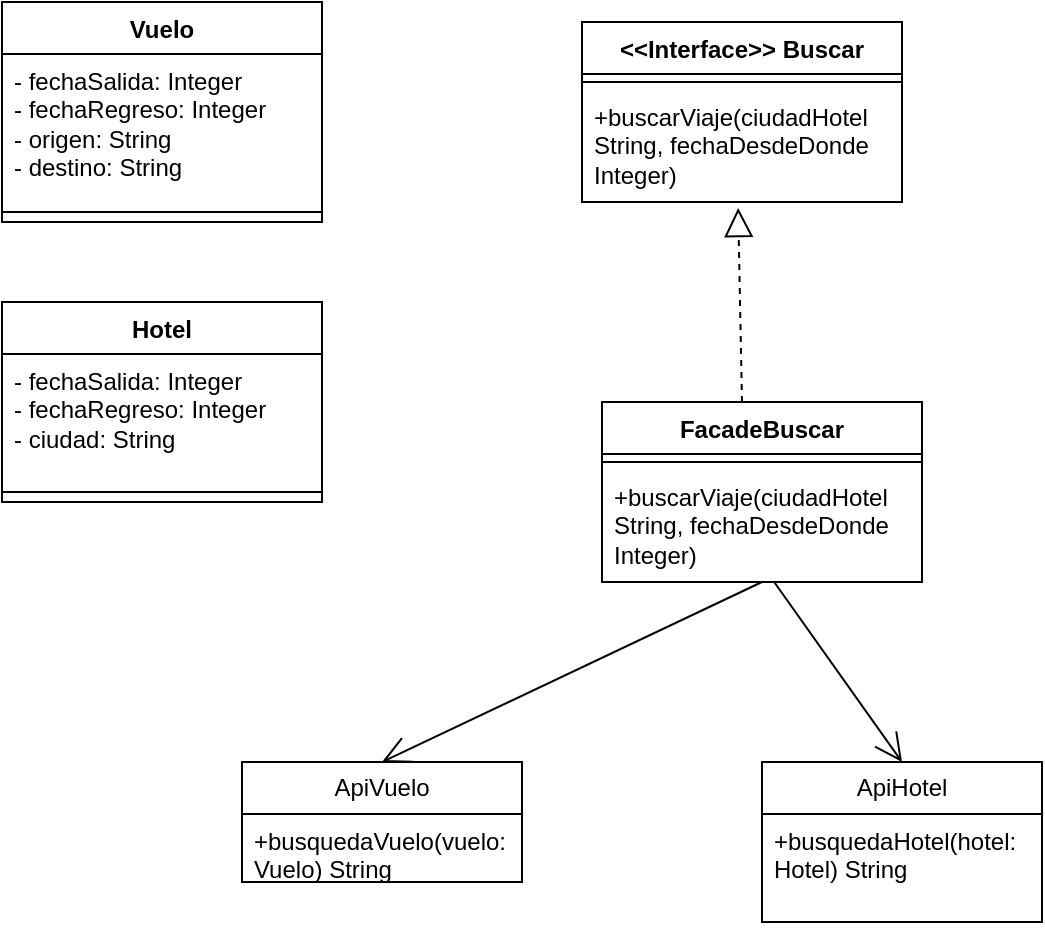 <mxfile version="21.3.2" type="device">
  <diagram name="Page-1" id="ckhyDdBjdf7VV-SoTYt0">
    <mxGraphModel dx="1434" dy="764" grid="1" gridSize="10" guides="1" tooltips="1" connect="1" arrows="1" fold="1" page="1" pageScale="1" pageWidth="827" pageHeight="1169" math="0" shadow="0">
      <root>
        <mxCell id="0" />
        <mxCell id="1" parent="0" />
        <mxCell id="PssZCjCMArQX7xHpVJHe-1" value="Vuelo" style="swimlane;fontStyle=1;align=center;verticalAlign=top;childLayout=stackLayout;horizontal=1;startSize=26;horizontalStack=0;resizeParent=1;resizeParentMax=0;resizeLast=0;collapsible=1;marginBottom=0;whiteSpace=wrap;html=1;" vertex="1" parent="1">
          <mxGeometry x="140" y="110" width="160" height="110" as="geometry" />
        </mxCell>
        <mxCell id="PssZCjCMArQX7xHpVJHe-2" value="- fechaSalida: Integer&lt;br&gt;- fechaRegreso: Integer&lt;br&gt;- origen: String&lt;br&gt;- destino: String" style="text;strokeColor=none;fillColor=none;align=left;verticalAlign=top;spacingLeft=4;spacingRight=4;overflow=hidden;rotatable=0;points=[[0,0.5],[1,0.5]];portConstraint=eastwest;whiteSpace=wrap;html=1;" vertex="1" parent="PssZCjCMArQX7xHpVJHe-1">
          <mxGeometry y="26" width="160" height="74" as="geometry" />
        </mxCell>
        <mxCell id="PssZCjCMArQX7xHpVJHe-3" value="" style="line;strokeWidth=1;fillColor=none;align=left;verticalAlign=middle;spacingTop=-1;spacingLeft=3;spacingRight=3;rotatable=0;labelPosition=right;points=[];portConstraint=eastwest;strokeColor=inherit;" vertex="1" parent="PssZCjCMArQX7xHpVJHe-1">
          <mxGeometry y="100" width="160" height="10" as="geometry" />
        </mxCell>
        <mxCell id="PssZCjCMArQX7xHpVJHe-5" value="Hotel" style="swimlane;fontStyle=1;align=center;verticalAlign=top;childLayout=stackLayout;horizontal=1;startSize=26;horizontalStack=0;resizeParent=1;resizeParentMax=0;resizeLast=0;collapsible=1;marginBottom=0;whiteSpace=wrap;html=1;" vertex="1" parent="1">
          <mxGeometry x="140" y="260" width="160" height="100" as="geometry" />
        </mxCell>
        <mxCell id="PssZCjCMArQX7xHpVJHe-6" value="- fechaSalida: Integer&lt;br&gt;- fechaRegreso: Integer&lt;br&gt;- ciudad: String" style="text;strokeColor=none;fillColor=none;align=left;verticalAlign=top;spacingLeft=4;spacingRight=4;overflow=hidden;rotatable=0;points=[[0,0.5],[1,0.5]];portConstraint=eastwest;whiteSpace=wrap;html=1;" vertex="1" parent="PssZCjCMArQX7xHpVJHe-5">
          <mxGeometry y="26" width="160" height="64" as="geometry" />
        </mxCell>
        <mxCell id="PssZCjCMArQX7xHpVJHe-7" value="" style="line;strokeWidth=1;fillColor=none;align=left;verticalAlign=middle;spacingTop=-1;spacingLeft=3;spacingRight=3;rotatable=0;labelPosition=right;points=[];portConstraint=eastwest;strokeColor=inherit;" vertex="1" parent="PssZCjCMArQX7xHpVJHe-5">
          <mxGeometry y="90" width="160" height="10" as="geometry" />
        </mxCell>
        <mxCell id="PssZCjCMArQX7xHpVJHe-8" value="&amp;lt;&amp;lt;Interface&amp;gt;&amp;gt; Buscar" style="swimlane;fontStyle=1;align=center;verticalAlign=top;childLayout=stackLayout;horizontal=1;startSize=26;horizontalStack=0;resizeParent=1;resizeParentMax=0;resizeLast=0;collapsible=1;marginBottom=0;whiteSpace=wrap;html=1;" vertex="1" parent="1">
          <mxGeometry x="430" y="120" width="160" height="90" as="geometry" />
        </mxCell>
        <mxCell id="PssZCjCMArQX7xHpVJHe-10" value="" style="line;strokeWidth=1;fillColor=none;align=left;verticalAlign=middle;spacingTop=-1;spacingLeft=3;spacingRight=3;rotatable=0;labelPosition=right;points=[];portConstraint=eastwest;strokeColor=inherit;" vertex="1" parent="PssZCjCMArQX7xHpVJHe-8">
          <mxGeometry y="26" width="160" height="8" as="geometry" />
        </mxCell>
        <mxCell id="PssZCjCMArQX7xHpVJHe-11" value="+buscarViaje(ciudadHotel String, fechaDesdeDonde Integer)" style="text;strokeColor=none;fillColor=none;align=left;verticalAlign=top;spacingLeft=4;spacingRight=4;overflow=hidden;rotatable=0;points=[[0,0.5],[1,0.5]];portConstraint=eastwest;whiteSpace=wrap;html=1;" vertex="1" parent="PssZCjCMArQX7xHpVJHe-8">
          <mxGeometry y="34" width="160" height="56" as="geometry" />
        </mxCell>
        <mxCell id="PssZCjCMArQX7xHpVJHe-12" value="FacadeBuscar" style="swimlane;fontStyle=1;align=center;verticalAlign=top;childLayout=stackLayout;horizontal=1;startSize=26;horizontalStack=0;resizeParent=1;resizeParentMax=0;resizeLast=0;collapsible=1;marginBottom=0;whiteSpace=wrap;html=1;" vertex="1" parent="1">
          <mxGeometry x="440" y="310" width="160" height="90" as="geometry" />
        </mxCell>
        <mxCell id="PssZCjCMArQX7xHpVJHe-25" value="" style="endArrow=block;dashed=1;endFill=0;endSize=12;html=1;rounded=0;entryX=0.488;entryY=1.054;entryDx=0;entryDy=0;entryPerimeter=0;" edge="1" parent="PssZCjCMArQX7xHpVJHe-12" target="PssZCjCMArQX7xHpVJHe-11">
          <mxGeometry width="160" relative="1" as="geometry">
            <mxPoint x="70" as="sourcePoint" />
            <mxPoint x="230" as="targetPoint" />
          </mxGeometry>
        </mxCell>
        <mxCell id="PssZCjCMArQX7xHpVJHe-14" value="" style="line;strokeWidth=1;fillColor=none;align=left;verticalAlign=middle;spacingTop=-1;spacingLeft=3;spacingRight=3;rotatable=0;labelPosition=right;points=[];portConstraint=eastwest;strokeColor=inherit;" vertex="1" parent="PssZCjCMArQX7xHpVJHe-12">
          <mxGeometry y="26" width="160" height="8" as="geometry" />
        </mxCell>
        <mxCell id="PssZCjCMArQX7xHpVJHe-15" value="+buscarViaje(ciudadHotel String, fechaDesdeDonde Integer)" style="text;strokeColor=none;fillColor=none;align=left;verticalAlign=top;spacingLeft=4;spacingRight=4;overflow=hidden;rotatable=0;points=[[0,0.5],[1,0.5]];portConstraint=eastwest;whiteSpace=wrap;html=1;" vertex="1" parent="PssZCjCMArQX7xHpVJHe-12">
          <mxGeometry y="34" width="160" height="56" as="geometry" />
        </mxCell>
        <mxCell id="PssZCjCMArQX7xHpVJHe-16" value="ApiVuelo" style="swimlane;fontStyle=0;childLayout=stackLayout;horizontal=1;startSize=26;fillColor=none;horizontalStack=0;resizeParent=1;resizeParentMax=0;resizeLast=0;collapsible=1;marginBottom=0;whiteSpace=wrap;html=1;" vertex="1" parent="1">
          <mxGeometry x="260" y="490" width="140" height="60" as="geometry" />
        </mxCell>
        <mxCell id="PssZCjCMArQX7xHpVJHe-17" value="+busquedaVuelo(vuelo: Vuelo) String" style="text;strokeColor=none;fillColor=none;align=left;verticalAlign=top;spacingLeft=4;spacingRight=4;overflow=hidden;rotatable=0;points=[[0,0.5],[1,0.5]];portConstraint=eastwest;whiteSpace=wrap;html=1;" vertex="1" parent="PssZCjCMArQX7xHpVJHe-16">
          <mxGeometry y="26" width="140" height="34" as="geometry" />
        </mxCell>
        <mxCell id="PssZCjCMArQX7xHpVJHe-20" value="ApiHotel" style="swimlane;fontStyle=0;childLayout=stackLayout;horizontal=1;startSize=26;fillColor=none;horizontalStack=0;resizeParent=1;resizeParentMax=0;resizeLast=0;collapsible=1;marginBottom=0;whiteSpace=wrap;html=1;" vertex="1" parent="1">
          <mxGeometry x="520" y="490" width="140" height="80" as="geometry" />
        </mxCell>
        <mxCell id="PssZCjCMArQX7xHpVJHe-22" value="+busquedaHotel(hotel: Hotel) String" style="text;strokeColor=none;fillColor=none;align=left;verticalAlign=top;spacingLeft=4;spacingRight=4;overflow=hidden;rotatable=0;points=[[0,0.5],[1,0.5]];portConstraint=eastwest;whiteSpace=wrap;html=1;" vertex="1" parent="PssZCjCMArQX7xHpVJHe-20">
          <mxGeometry y="26" width="140" height="54" as="geometry" />
        </mxCell>
        <mxCell id="PssZCjCMArQX7xHpVJHe-26" value="" style="endArrow=open;endFill=1;endSize=12;html=1;rounded=0;entryX=0.5;entryY=0;entryDx=0;entryDy=0;" edge="1" parent="1" target="PssZCjCMArQX7xHpVJHe-16">
          <mxGeometry width="160" relative="1" as="geometry">
            <mxPoint x="520" y="400" as="sourcePoint" />
            <mxPoint x="680" y="400" as="targetPoint" />
          </mxGeometry>
        </mxCell>
        <mxCell id="PssZCjCMArQX7xHpVJHe-27" value="" style="endArrow=open;endFill=1;endSize=12;html=1;rounded=0;entryX=0.5;entryY=0;entryDx=0;entryDy=0;exitX=0.538;exitY=1;exitDx=0;exitDy=0;exitPerimeter=0;" edge="1" parent="1" source="PssZCjCMArQX7xHpVJHe-15" target="PssZCjCMArQX7xHpVJHe-20">
          <mxGeometry width="160" relative="1" as="geometry">
            <mxPoint x="530" y="410" as="sourcePoint" />
            <mxPoint x="340" y="500" as="targetPoint" />
          </mxGeometry>
        </mxCell>
      </root>
    </mxGraphModel>
  </diagram>
</mxfile>
